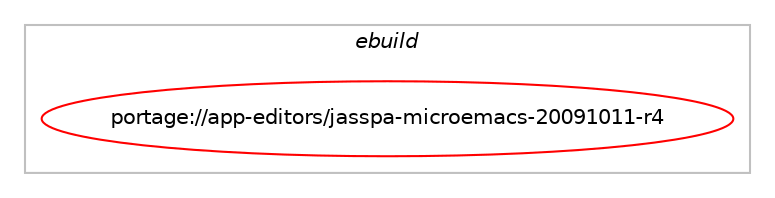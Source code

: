 digraph prolog {

# *************
# Graph options
# *************

newrank=true;
concentrate=true;
compound=true;
graph [rankdir=LR,fontname=Helvetica,fontsize=10,ranksep=1.5];#, ranksep=2.5, nodesep=0.2];
edge  [arrowhead=vee];
node  [fontname=Helvetica,fontsize=10];

# **********
# The ebuild
# **********

subgraph cluster_leftcol {
color=gray;
label=<<i>ebuild</i>>;
id [label="portage://app-editors/jasspa-microemacs-20091011-r4", color=red, width=4, href="../app-editors/jasspa-microemacs-20091011-r4.svg"];
}

# ****************
# The dependencies
# ****************

subgraph cluster_midcol {
color=gray;
label=<<i>dependencies</i>>;
subgraph cluster_compile {
fillcolor="#eeeeee";
style=filled;
label=<<i>compile</i>>;
# *** BEGIN UNKNOWN DEPENDENCY TYPE (TODO) ***
# id -> equal(use_conditional_group(positive,gui,portage://app-editors/jasspa-microemacs-20091011-r4,[package_dependency(portage://app-editors/jasspa-microemacs-20091011-r4,install,no,x11-base,xorg-proto,none,[,,],[],[]),package_dependency(portage://app-editors/jasspa-microemacs-20091011-r4,install,no,x11-libs,libXt,none,[,,],[],[])]))
# *** END UNKNOWN DEPENDENCY TYPE (TODO) ***

# *** BEGIN UNKNOWN DEPENDENCY TYPE (TODO) ***
# id -> equal(use_conditional_group(positive,gui,portage://app-editors/jasspa-microemacs-20091011-r4,[package_dependency(portage://app-editors/jasspa-microemacs-20091011-r4,install,no,x11-libs,libX11,none,[,,],[],[]),use_conditional_group(positive,xpm,portage://app-editors/jasspa-microemacs-20091011-r4,[package_dependency(portage://app-editors/jasspa-microemacs-20091011-r4,install,no,x11-libs,libXpm,none,[,,],[],[])])]))
# *** END UNKNOWN DEPENDENCY TYPE (TODO) ***

# *** BEGIN UNKNOWN DEPENDENCY TYPE (TODO) ***
# id -> equal(use_conditional_group(positive,nanoemacs,portage://app-editors/jasspa-microemacs-20091011-r4,[package_dependency(portage://app-editors/jasspa-microemacs-20091011-r4,install,weak,app-editors,ne,none,[,,],[],[])]))
# *** END UNKNOWN DEPENDENCY TYPE (TODO) ***

# *** BEGIN UNKNOWN DEPENDENCY TYPE (TODO) ***
# id -> equal(package_dependency(portage://app-editors/jasspa-microemacs-20091011-r4,install,no,sys-libs,ncurses,none,[,,],[slot(0),equal],[]))
# *** END UNKNOWN DEPENDENCY TYPE (TODO) ***

}
subgraph cluster_compileandrun {
fillcolor="#eeeeee";
style=filled;
label=<<i>compile and run</i>>;
}
subgraph cluster_run {
fillcolor="#eeeeee";
style=filled;
label=<<i>run</i>>;
# *** BEGIN UNKNOWN DEPENDENCY TYPE (TODO) ***
# id -> equal(use_conditional_group(positive,gui,portage://app-editors/jasspa-microemacs-20091011-r4,[package_dependency(portage://app-editors/jasspa-microemacs-20091011-r4,run,no,x11-libs,libX11,none,[,,],[],[]),use_conditional_group(positive,xpm,portage://app-editors/jasspa-microemacs-20091011-r4,[package_dependency(portage://app-editors/jasspa-microemacs-20091011-r4,run,no,x11-libs,libXpm,none,[,,],[],[])])]))
# *** END UNKNOWN DEPENDENCY TYPE (TODO) ***

# *** BEGIN UNKNOWN DEPENDENCY TYPE (TODO) ***
# id -> equal(use_conditional_group(positive,nanoemacs,portage://app-editors/jasspa-microemacs-20091011-r4,[package_dependency(portage://app-editors/jasspa-microemacs-20091011-r4,run,weak,app-editors,ne,none,[,,],[],[])]))
# *** END UNKNOWN DEPENDENCY TYPE (TODO) ***

# *** BEGIN UNKNOWN DEPENDENCY TYPE (TODO) ***
# id -> equal(package_dependency(portage://app-editors/jasspa-microemacs-20091011-r4,run,no,sys-libs,ncurses,none,[,,],[slot(0),equal],[]))
# *** END UNKNOWN DEPENDENCY TYPE (TODO) ***

}
}

# **************
# The candidates
# **************

subgraph cluster_choices {
rank=same;
color=gray;
label=<<i>candidates</i>>;

}

}
